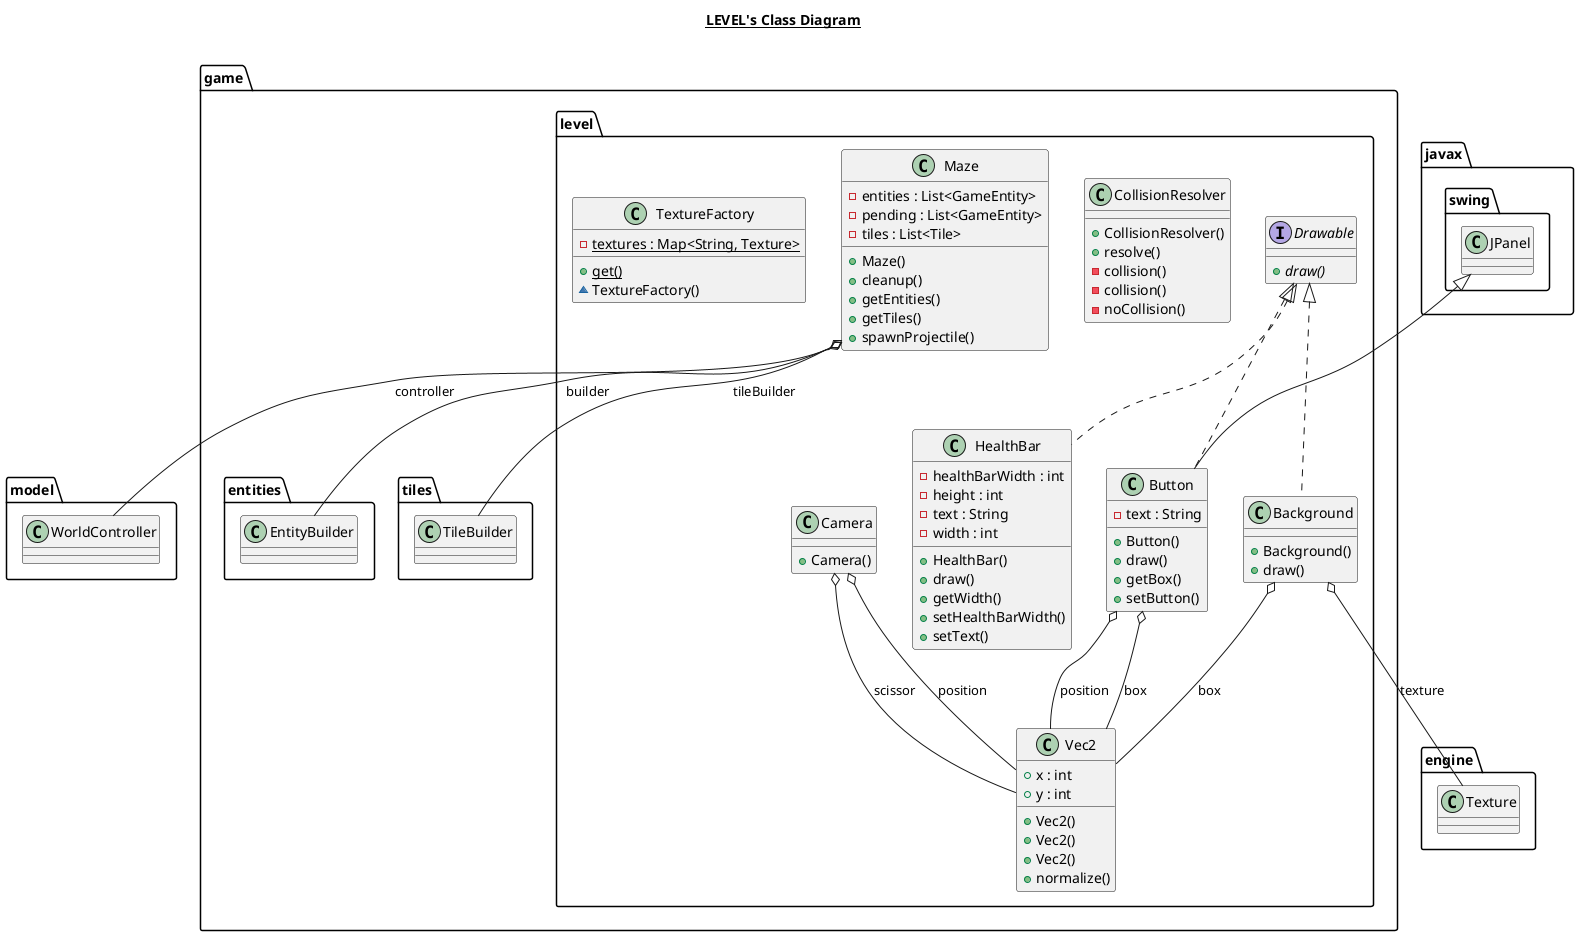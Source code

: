@startuml

title __LEVEL's Class Diagram__\n

  namespace game.level {
    class game.level.Background {
        + Background()
        + draw()
    }
  }
  

  namespace game.level {
    class game.level.Button {
        - text : String
        + Button()
        + draw()
        + getBox()
        + setButton()
    }
  }
  

  namespace game.level {
    class game.level.Camera {
        + Camera()
    }
  }
  

  namespace game.level {
    class game.level.CollisionResolver {
        + CollisionResolver()
        + resolve()
        - collision()
        - collision()
        - noCollision()
    }
  }
  

  namespace game.level {
    interface game.level.Drawable {
        {abstract} + draw()
    }
  }
  

  namespace game.level {
    class game.level.HealthBar {
        - healthBarWidth : int
        - height : int
        - text : String
        - width : int
        + HealthBar()
        + draw()
        + getWidth()
        + setHealthBarWidth()
        + setText()
    }
  }
  

  namespace game.level {
    class game.level.Maze {
        - entities : List<GameEntity>
        - pending : List<GameEntity>
        - tiles : List<Tile>
        + Maze()
        + cleanup()
        + getEntities()
        + getTiles()
        + spawnProjectile()
    }
  }
  

  namespace game.level {
    class game.level.TextureFactory {
        {static} - textures : Map<String, Texture>
        {static} + get()
        ~ TextureFactory()
    }
  }
  

  namespace game.level {
    class game.level.Vec2 {
        + x : int
        + y : int
        + Vec2()
        + Vec2()
        + Vec2()
        + normalize()
    }
  }
  

  game.level.Background .up.|> game.level.Drawable
  game.level.Background o-- game.level.Vec2 : box
  game.level.Background o-- engine.Texture : texture
  game.level.Button .up.|> game.level.Drawable
  game.level.Button -up-|> javax.swing.JPanel
  game.level.Button o-- game.level.Vec2 : box
  game.level.Button o-- game.level.Vec2 : position
  game.level.Camera o-- game.level.Vec2 : position
  game.level.Camera o-- game.level.Vec2 : scissor
  game.level.HealthBar .up.|> game.level.Drawable
  game.level.Maze o-- game.entities.EntityBuilder : builder
  game.level.Maze o-- model.WorldController : controller
  game.level.Maze o-- game.tiles.TileBuilder : tileBuilder


@enduml
